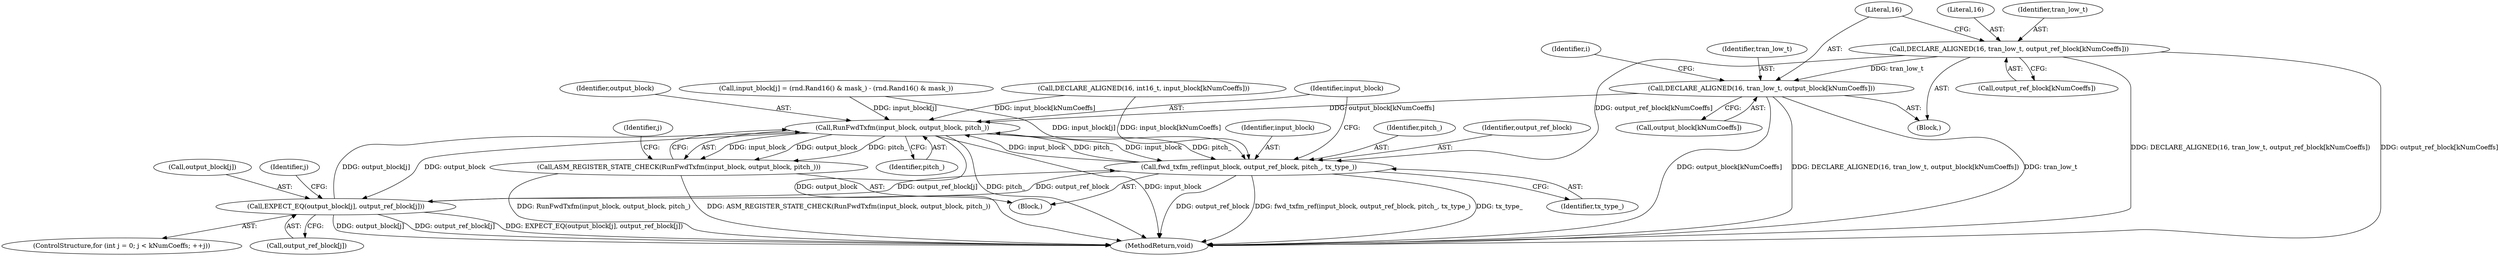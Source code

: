 digraph "0_Android_5a9753fca56f0eeb9f61e342b2fccffc364f9426_45@array" {
"1000114" [label="(Call,DECLARE_ALIGNED(16, tran_low_t, output_ref_block[kNumCoeffs]))"];
"1000120" [label="(Call,DECLARE_ALIGNED(16, tran_low_t, output_block[kNumCoeffs]))"];
"1000164" [label="(Call,RunFwdTxfm(input_block, output_block, pitch_))"];
"1000158" [label="(Call,fwd_txfm_ref(input_block, output_ref_block, pitch_, tx_type_))"];
"1000178" [label="(Call,EXPECT_EQ(output_block[j], output_ref_block[j]))"];
"1000163" [label="(Call,ASM_REGISTER_STATE_CHECK(RunFwdTxfm(input_block, output_block, pitch_)))"];
"1000108" [label="(Call,DECLARE_ALIGNED(16, int16_t, input_block[kNumCoeffs]))"];
"1000116" [label="(Identifier,tran_low_t)"];
"1000117" [label="(Call,output_ref_block[kNumCoeffs])"];
"1000102" [label="(Block,)"];
"1000182" [label="(Call,output_ref_block[j])"];
"1000179" [label="(Call,output_block[j])"];
"1000163" [label="(Call,ASM_REGISTER_STATE_CHECK(RunFwdTxfm(input_block, output_block, pitch_)))"];
"1000114" [label="(Call,DECLARE_ALIGNED(16, tran_low_t, output_ref_block[kNumCoeffs]))"];
"1000136" [label="(Block,)"];
"1000167" [label="(Identifier,pitch_)"];
"1000120" [label="(Call,DECLARE_ALIGNED(16, tran_low_t, output_block[kNumCoeffs]))"];
"1000115" [label="(Literal,16)"];
"1000166" [label="(Identifier,output_block)"];
"1000178" [label="(Call,EXPECT_EQ(output_block[j], output_ref_block[j]))"];
"1000129" [label="(Identifier,i)"];
"1000123" [label="(Call,output_block[kNumCoeffs])"];
"1000147" [label="(Call,input_block[j] = (rnd.Rand16() & mask_) - (rnd.Rand16() & mask_))"];
"1000168" [label="(ControlStructure,for (int j = 0; j < kNumCoeffs; ++j))"];
"1000159" [label="(Identifier,input_block)"];
"1000165" [label="(Identifier,input_block)"];
"1000161" [label="(Identifier,pitch_)"];
"1000158" [label="(Call,fwd_txfm_ref(input_block, output_ref_block, pitch_, tx_type_))"];
"1000185" [label="(MethodReturn,void)"];
"1000177" [label="(Identifier,j)"];
"1000171" [label="(Identifier,j)"];
"1000122" [label="(Identifier,tran_low_t)"];
"1000164" [label="(Call,RunFwdTxfm(input_block, output_block, pitch_))"];
"1000162" [label="(Identifier,tx_type_)"];
"1000160" [label="(Identifier,output_ref_block)"];
"1000121" [label="(Literal,16)"];
"1000114" -> "1000102"  [label="AST: "];
"1000114" -> "1000117"  [label="CFG: "];
"1000115" -> "1000114"  [label="AST: "];
"1000116" -> "1000114"  [label="AST: "];
"1000117" -> "1000114"  [label="AST: "];
"1000121" -> "1000114"  [label="CFG: "];
"1000114" -> "1000185"  [label="DDG: output_ref_block[kNumCoeffs]"];
"1000114" -> "1000185"  [label="DDG: DECLARE_ALIGNED(16, tran_low_t, output_ref_block[kNumCoeffs])"];
"1000114" -> "1000120"  [label="DDG: tran_low_t"];
"1000114" -> "1000158"  [label="DDG: output_ref_block[kNumCoeffs]"];
"1000120" -> "1000102"  [label="AST: "];
"1000120" -> "1000123"  [label="CFG: "];
"1000121" -> "1000120"  [label="AST: "];
"1000122" -> "1000120"  [label="AST: "];
"1000123" -> "1000120"  [label="AST: "];
"1000129" -> "1000120"  [label="CFG: "];
"1000120" -> "1000185"  [label="DDG: output_block[kNumCoeffs]"];
"1000120" -> "1000185"  [label="DDG: DECLARE_ALIGNED(16, tran_low_t, output_block[kNumCoeffs])"];
"1000120" -> "1000185"  [label="DDG: tran_low_t"];
"1000120" -> "1000164"  [label="DDG: output_block[kNumCoeffs]"];
"1000164" -> "1000163"  [label="AST: "];
"1000164" -> "1000167"  [label="CFG: "];
"1000165" -> "1000164"  [label="AST: "];
"1000166" -> "1000164"  [label="AST: "];
"1000167" -> "1000164"  [label="AST: "];
"1000163" -> "1000164"  [label="CFG: "];
"1000164" -> "1000185"  [label="DDG: output_block"];
"1000164" -> "1000185"  [label="DDG: pitch_"];
"1000164" -> "1000185"  [label="DDG: input_block"];
"1000164" -> "1000158"  [label="DDG: input_block"];
"1000164" -> "1000158"  [label="DDG: pitch_"];
"1000164" -> "1000163"  [label="DDG: input_block"];
"1000164" -> "1000163"  [label="DDG: output_block"];
"1000164" -> "1000163"  [label="DDG: pitch_"];
"1000158" -> "1000164"  [label="DDG: input_block"];
"1000158" -> "1000164"  [label="DDG: pitch_"];
"1000147" -> "1000164"  [label="DDG: input_block[j]"];
"1000108" -> "1000164"  [label="DDG: input_block[kNumCoeffs]"];
"1000178" -> "1000164"  [label="DDG: output_block[j]"];
"1000164" -> "1000178"  [label="DDG: output_block"];
"1000158" -> "1000136"  [label="AST: "];
"1000158" -> "1000162"  [label="CFG: "];
"1000159" -> "1000158"  [label="AST: "];
"1000160" -> "1000158"  [label="AST: "];
"1000161" -> "1000158"  [label="AST: "];
"1000162" -> "1000158"  [label="AST: "];
"1000165" -> "1000158"  [label="CFG: "];
"1000158" -> "1000185"  [label="DDG: output_ref_block"];
"1000158" -> "1000185"  [label="DDG: fwd_txfm_ref(input_block, output_ref_block, pitch_, tx_type_)"];
"1000158" -> "1000185"  [label="DDG: tx_type_"];
"1000147" -> "1000158"  [label="DDG: input_block[j]"];
"1000108" -> "1000158"  [label="DDG: input_block[kNumCoeffs]"];
"1000178" -> "1000158"  [label="DDG: output_ref_block[j]"];
"1000158" -> "1000178"  [label="DDG: output_ref_block"];
"1000178" -> "1000168"  [label="AST: "];
"1000178" -> "1000182"  [label="CFG: "];
"1000179" -> "1000178"  [label="AST: "];
"1000182" -> "1000178"  [label="AST: "];
"1000177" -> "1000178"  [label="CFG: "];
"1000178" -> "1000185"  [label="DDG: output_block[j]"];
"1000178" -> "1000185"  [label="DDG: output_ref_block[j]"];
"1000178" -> "1000185"  [label="DDG: EXPECT_EQ(output_block[j], output_ref_block[j])"];
"1000163" -> "1000136"  [label="AST: "];
"1000171" -> "1000163"  [label="CFG: "];
"1000163" -> "1000185"  [label="DDG: RunFwdTxfm(input_block, output_block, pitch_)"];
"1000163" -> "1000185"  [label="DDG: ASM_REGISTER_STATE_CHECK(RunFwdTxfm(input_block, output_block, pitch_))"];
}
